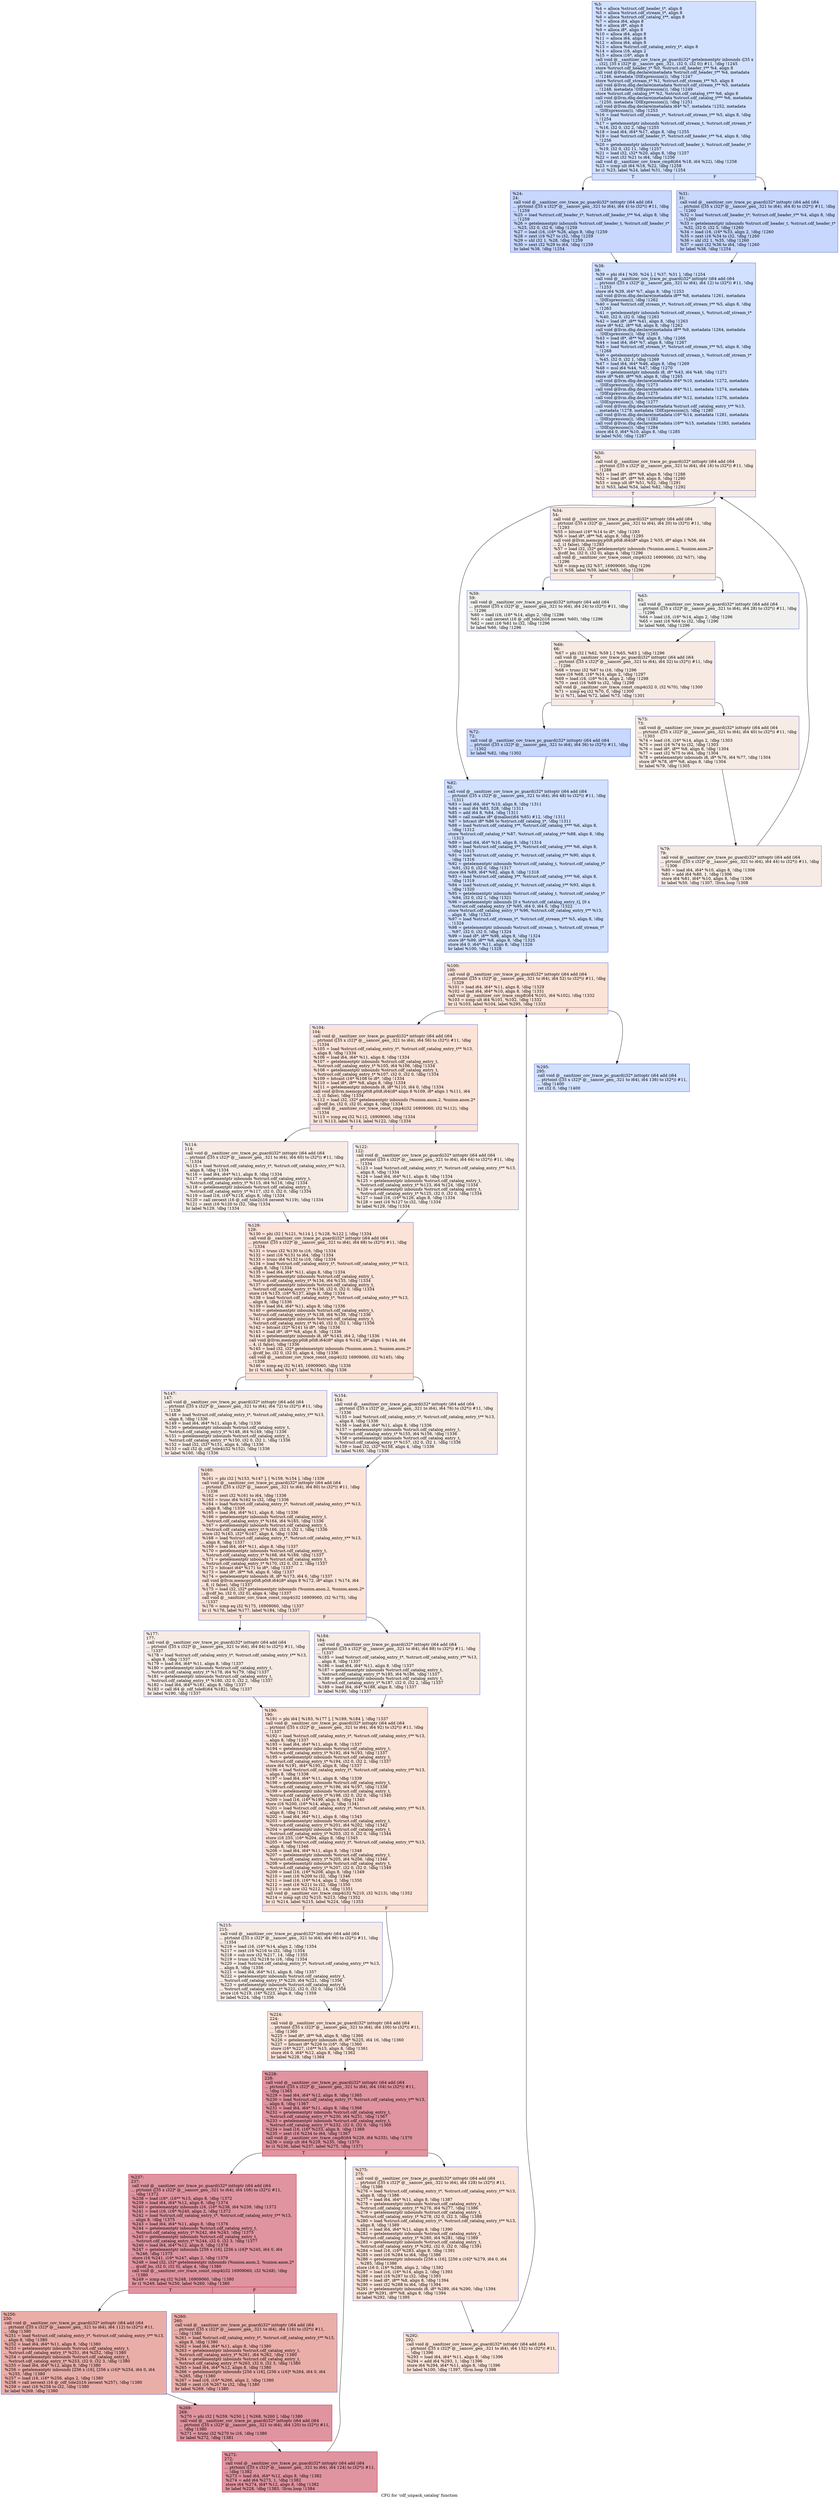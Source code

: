 digraph "CFG for 'cdf_unpack_catalog' function" {
	label="CFG for 'cdf_unpack_catalog' function";

	Node0x564cce9a3ef0 [shape=record,color="#3d50c3ff", style=filled, fillcolor="#9abbff70",label="{%3:\l  %4 = alloca %struct.cdf_header_t*, align 8\l  %5 = alloca %struct.cdf_stream_t*, align 8\l  %6 = alloca %struct.cdf_catalog_t**, align 8\l  %7 = alloca i64, align 8\l  %8 = alloca i8*, align 8\l  %9 = alloca i8*, align 8\l  %10 = alloca i64, align 8\l  %11 = alloca i64, align 8\l  %12 = alloca i64, align 8\l  %13 = alloca %struct.cdf_catalog_entry_t*, align 8\l  %14 = alloca i16, align 2\l  %15 = alloca i16*, align 8\l  call void @__sanitizer_cov_trace_pc_guard(i32* getelementptr inbounds ([35 x\l... i32], [35 x i32]* @__sancov_gen_.321, i32 0, i32 0)) #11, !dbg !1245\l  store %struct.cdf_header_t* %0, %struct.cdf_header_t** %4, align 8\l  call void @llvm.dbg.declare(metadata %struct.cdf_header_t** %4, metadata\l... !1246, metadata !DIExpression()), !dbg !1247\l  store %struct.cdf_stream_t* %1, %struct.cdf_stream_t** %5, align 8\l  call void @llvm.dbg.declare(metadata %struct.cdf_stream_t** %5, metadata\l... !1248, metadata !DIExpression()), !dbg !1249\l  store %struct.cdf_catalog_t** %2, %struct.cdf_catalog_t*** %6, align 8\l  call void @llvm.dbg.declare(metadata %struct.cdf_catalog_t*** %6, metadata\l... !1250, metadata !DIExpression()), !dbg !1251\l  call void @llvm.dbg.declare(metadata i64* %7, metadata !1252, metadata\l... !DIExpression()), !dbg !1253\l  %16 = load %struct.cdf_stream_t*, %struct.cdf_stream_t** %5, align 8, !dbg\l... !1254\l  %17 = getelementptr inbounds %struct.cdf_stream_t, %struct.cdf_stream_t*\l... %16, i32 0, i32 2, !dbg !1255\l  %18 = load i64, i64* %17, align 8, !dbg !1255\l  %19 = load %struct.cdf_header_t*, %struct.cdf_header_t** %4, align 8, !dbg\l... !1256\l  %20 = getelementptr inbounds %struct.cdf_header_t, %struct.cdf_header_t*\l... %19, i32 0, i32 11, !dbg !1257\l  %21 = load i32, i32* %20, align 8, !dbg !1257\l  %22 = zext i32 %21 to i64, !dbg !1256\l  call void @__sanitizer_cov_trace_cmp8(i64 %18, i64 %22), !dbg !1258\l  %23 = icmp ult i64 %18, %22, !dbg !1258\l  br i1 %23, label %24, label %31, !dbg !1254\l|{<s0>T|<s1>F}}"];
	Node0x564cce9a3ef0:s0 -> Node0x564cce9a40e0;
	Node0x564cce9a3ef0:s1 -> Node0x564cce9a4130;
	Node0x564cce9a40e0 [shape=record,color="#3d50c3ff", style=filled, fillcolor="#81a4fb70",label="{%24:\l24:                                               \l  call void @__sanitizer_cov_trace_pc_guard(i32* inttoptr (i64 add (i64\l... ptrtoint ([35 x i32]* @__sancov_gen_.321 to i64), i64 4) to i32*)) #11, !dbg\l... !1259\l  %25 = load %struct.cdf_header_t*, %struct.cdf_header_t** %4, align 8, !dbg\l... !1259\l  %26 = getelementptr inbounds %struct.cdf_header_t, %struct.cdf_header_t*\l... %25, i32 0, i32 6, !dbg !1259\l  %27 = load i16, i16* %26, align 8, !dbg !1259\l  %28 = zext i16 %27 to i32, !dbg !1259\l  %29 = shl i32 1, %28, !dbg !1259\l  %30 = sext i32 %29 to i64, !dbg !1259\l  br label %38, !dbg !1254\l}"];
	Node0x564cce9a40e0 -> Node0x564cce9a4180;
	Node0x564cce9a4130 [shape=record,color="#3d50c3ff", style=filled, fillcolor="#81a4fb70",label="{%31:\l31:                                               \l  call void @__sanitizer_cov_trace_pc_guard(i32* inttoptr (i64 add (i64\l... ptrtoint ([35 x i32]* @__sancov_gen_.321 to i64), i64 8) to i32*)) #11, !dbg\l... !1260\l  %32 = load %struct.cdf_header_t*, %struct.cdf_header_t** %4, align 8, !dbg\l... !1260\l  %33 = getelementptr inbounds %struct.cdf_header_t, %struct.cdf_header_t*\l... %32, i32 0, i32 5, !dbg !1260\l  %34 = load i16, i16* %33, align 2, !dbg !1260\l  %35 = zext i16 %34 to i32, !dbg !1260\l  %36 = shl i32 1, %35, !dbg !1260\l  %37 = sext i32 %36 to i64, !dbg !1260\l  br label %38, !dbg !1254\l}"];
	Node0x564cce9a4130 -> Node0x564cce9a4180;
	Node0x564cce9a4180 [shape=record,color="#3d50c3ff", style=filled, fillcolor="#9abbff70",label="{%38:\l38:                                               \l  %39 = phi i64 [ %30, %24 ], [ %37, %31 ], !dbg !1254\l  call void @__sanitizer_cov_trace_pc_guard(i32* inttoptr (i64 add (i64\l... ptrtoint ([35 x i32]* @__sancov_gen_.321 to i64), i64 12) to i32*)) #11, !dbg\l... !1253\l  store i64 %39, i64* %7, align 8, !dbg !1253\l  call void @llvm.dbg.declare(metadata i8** %8, metadata !1261, metadata\l... !DIExpression()), !dbg !1262\l  %40 = load %struct.cdf_stream_t*, %struct.cdf_stream_t** %5, align 8, !dbg\l... !1263\l  %41 = getelementptr inbounds %struct.cdf_stream_t, %struct.cdf_stream_t*\l... %40, i32 0, i32 0, !dbg !1263\l  %42 = load i8*, i8** %41, align 8, !dbg !1263\l  store i8* %42, i8** %8, align 8, !dbg !1262\l  call void @llvm.dbg.declare(metadata i8** %9, metadata !1264, metadata\l... !DIExpression()), !dbg !1265\l  %43 = load i8*, i8** %8, align 8, !dbg !1266\l  %44 = load i64, i64* %7, align 8, !dbg !1267\l  %45 = load %struct.cdf_stream_t*, %struct.cdf_stream_t** %5, align 8, !dbg\l... !1268\l  %46 = getelementptr inbounds %struct.cdf_stream_t, %struct.cdf_stream_t*\l... %45, i32 0, i32 1, !dbg !1269\l  %47 = load i64, i64* %46, align 8, !dbg !1269\l  %48 = mul i64 %44, %47, !dbg !1270\l  %49 = getelementptr inbounds i8, i8* %43, i64 %48, !dbg !1271\l  store i8* %49, i8** %9, align 8, !dbg !1265\l  call void @llvm.dbg.declare(metadata i64* %10, metadata !1272, metadata\l... !DIExpression()), !dbg !1273\l  call void @llvm.dbg.declare(metadata i64* %11, metadata !1274, metadata\l... !DIExpression()), !dbg !1275\l  call void @llvm.dbg.declare(metadata i64* %12, metadata !1276, metadata\l... !DIExpression()), !dbg !1277\l  call void @llvm.dbg.declare(metadata %struct.cdf_catalog_entry_t** %13,\l... metadata !1278, metadata !DIExpression()), !dbg !1280\l  call void @llvm.dbg.declare(metadata i16* %14, metadata !1281, metadata\l... !DIExpression()), !dbg !1282\l  call void @llvm.dbg.declare(metadata i16** %15, metadata !1283, metadata\l... !DIExpression()), !dbg !1284\l  store i64 0, i64* %10, align 8, !dbg !1285\l  br label %50, !dbg !1287\l}"];
	Node0x564cce9a4180 -> Node0x564cce9a41d0;
	Node0x564cce9a41d0 [shape=record,color="#3d50c3ff", style=filled, fillcolor="#eed0c070",label="{%50:\l50:                                               \l  call void @__sanitizer_cov_trace_pc_guard(i32* inttoptr (i64 add (i64\l... ptrtoint ([35 x i32]* @__sancov_gen_.321 to i64), i64 16) to i32*)) #11, !dbg\l... !1288\l  %51 = load i8*, i8** %8, align 8, !dbg !1288\l  %52 = load i8*, i8** %9, align 8, !dbg !1290\l  %53 = icmp ult i8* %51, %52, !dbg !1291\l  br i1 %53, label %54, label %82, !dbg !1292\l|{<s0>T|<s1>F}}"];
	Node0x564cce9a41d0:s0 -> Node0x564cce9a4220;
	Node0x564cce9a41d0:s1 -> Node0x564cce9a4450;
	Node0x564cce9a4220 [shape=record,color="#3d50c3ff", style=filled, fillcolor="#eed0c070",label="{%54:\l54:                                               \l  call void @__sanitizer_cov_trace_pc_guard(i32* inttoptr (i64 add (i64\l... ptrtoint ([35 x i32]* @__sancov_gen_.321 to i64), i64 20) to i32*)) #11, !dbg\l... !1293\l  %55 = bitcast i16* %14 to i8*, !dbg !1293\l  %56 = load i8*, i8** %8, align 8, !dbg !1295\l  call void @llvm.memcpy.p0i8.p0i8.i64(i8* align 2 %55, i8* align 1 %56, i64\l... 2, i1 false), !dbg !1293\l  %57 = load i32, i32* getelementptr inbounds (%union.anon.2, %union.anon.2*\l... @cdf_bo, i32 0, i32 0), align 4, !dbg !1296\l  call void @__sanitizer_cov_trace_const_cmp4(i32 16909060, i32 %57), !dbg\l... !1296\l  %58 = icmp eq i32 %57, 16909060, !dbg !1296\l  br i1 %58, label %59, label %63, !dbg !1296\l|{<s0>T|<s1>F}}"];
	Node0x564cce9a4220:s0 -> Node0x564cce9a4270;
	Node0x564cce9a4220:s1 -> Node0x564cce9a42c0;
	Node0x564cce9a4270 [shape=record,color="#3d50c3ff", style=filled, fillcolor="#dedcdb70",label="{%59:\l59:                                               \l  call void @__sanitizer_cov_trace_pc_guard(i32* inttoptr (i64 add (i64\l... ptrtoint ([35 x i32]* @__sancov_gen_.321 to i64), i64 24) to i32*)) #11, !dbg\l... !1296\l  %60 = load i16, i16* %14, align 2, !dbg !1296\l  %61 = call zeroext i16 @_cdf_tole2(i16 zeroext %60), !dbg !1296\l  %62 = zext i16 %61 to i32, !dbg !1296\l  br label %66, !dbg !1296\l}"];
	Node0x564cce9a4270 -> Node0x564cce9a4310;
	Node0x564cce9a42c0 [shape=record,color="#3d50c3ff", style=filled, fillcolor="#dedcdb70",label="{%63:\l63:                                               \l  call void @__sanitizer_cov_trace_pc_guard(i32* inttoptr (i64 add (i64\l... ptrtoint ([35 x i32]* @__sancov_gen_.321 to i64), i64 28) to i32*)) #11, !dbg\l... !1296\l  %64 = load i16, i16* %14, align 2, !dbg !1296\l  %65 = zext i16 %64 to i32, !dbg !1296\l  br label %66, !dbg !1296\l}"];
	Node0x564cce9a42c0 -> Node0x564cce9a4310;
	Node0x564cce9a4310 [shape=record,color="#3d50c3ff", style=filled, fillcolor="#eed0c070",label="{%66:\l66:                                               \l  %67 = phi i32 [ %62, %59 ], [ %65, %63 ], !dbg !1296\l  call void @__sanitizer_cov_trace_pc_guard(i32* inttoptr (i64 add (i64\l... ptrtoint ([35 x i32]* @__sancov_gen_.321 to i64), i64 32) to i32*)) #11, !dbg\l... !1296\l  %68 = trunc i32 %67 to i16, !dbg !1296\l  store i16 %68, i16* %14, align 2, !dbg !1297\l  %69 = load i16, i16* %14, align 2, !dbg !1298\l  %70 = zext i16 %69 to i32, !dbg !1298\l  call void @__sanitizer_cov_trace_const_cmp4(i32 0, i32 %70), !dbg !1300\l  %71 = icmp eq i32 %70, 0, !dbg !1300\l  br i1 %71, label %72, label %73, !dbg !1301\l|{<s0>T|<s1>F}}"];
	Node0x564cce9a4310:s0 -> Node0x564cce9a4360;
	Node0x564cce9a4310:s1 -> Node0x564cce9a43b0;
	Node0x564cce9a4360 [shape=record,color="#3d50c3ff", style=filled, fillcolor="#81a4fb70",label="{%72:\l72:                                               \l  call void @__sanitizer_cov_trace_pc_guard(i32* inttoptr (i64 add (i64\l... ptrtoint ([35 x i32]* @__sancov_gen_.321 to i64), i64 36) to i32*)) #11, !dbg\l... !1302\l  br label %82, !dbg !1302\l}"];
	Node0x564cce9a4360 -> Node0x564cce9a4450;
	Node0x564cce9a43b0 [shape=record,color="#3d50c3ff", style=filled, fillcolor="#ecd3c570",label="{%73:\l73:                                               \l  call void @__sanitizer_cov_trace_pc_guard(i32* inttoptr (i64 add (i64\l... ptrtoint ([35 x i32]* @__sancov_gen_.321 to i64), i64 40) to i32*)) #11, !dbg\l... !1303\l  %74 = load i16, i16* %14, align 2, !dbg !1303\l  %75 = zext i16 %74 to i32, !dbg !1303\l  %76 = load i8*, i8** %8, align 8, !dbg !1304\l  %77 = sext i32 %75 to i64, !dbg !1304\l  %78 = getelementptr inbounds i8, i8* %76, i64 %77, !dbg !1304\l  store i8* %78, i8** %8, align 8, !dbg !1304\l  br label %79, !dbg !1305\l}"];
	Node0x564cce9a43b0 -> Node0x564cce9a4400;
	Node0x564cce9a4400 [shape=record,color="#3d50c3ff", style=filled, fillcolor="#ecd3c570",label="{%79:\l79:                                               \l  call void @__sanitizer_cov_trace_pc_guard(i32* inttoptr (i64 add (i64\l... ptrtoint ([35 x i32]* @__sancov_gen_.321 to i64), i64 44) to i32*)) #11, !dbg\l... !1306\l  %80 = load i64, i64* %10, align 8, !dbg !1306\l  %81 = add i64 %80, 1, !dbg !1306\l  store i64 %81, i64* %10, align 8, !dbg !1306\l  br label %50, !dbg !1307, !llvm.loop !1308\l}"];
	Node0x564cce9a4400 -> Node0x564cce9a41d0;
	Node0x564cce9a4450 [shape=record,color="#3d50c3ff", style=filled, fillcolor="#9abbff70",label="{%82:\l82:                                               \l  call void @__sanitizer_cov_trace_pc_guard(i32* inttoptr (i64 add (i64\l... ptrtoint ([35 x i32]* @__sancov_gen_.321 to i64), i64 48) to i32*)) #11, !dbg\l... !1311\l  %83 = load i64, i64* %10, align 8, !dbg !1311\l  %84 = mul i64 %83, 528, !dbg !1311\l  %85 = add i64 8, %84, !dbg !1311\l  %86 = call noalias i8* @malloc(i64 %85) #12, !dbg !1311\l  %87 = bitcast i8* %86 to %struct.cdf_catalog_t*, !dbg !1311\l  %88 = load %struct.cdf_catalog_t**, %struct.cdf_catalog_t*** %6, align 8,\l... !dbg !1312\l  store %struct.cdf_catalog_t* %87, %struct.cdf_catalog_t** %88, align 8, !dbg\l... !1313\l  %89 = load i64, i64* %10, align 8, !dbg !1314\l  %90 = load %struct.cdf_catalog_t**, %struct.cdf_catalog_t*** %6, align 8,\l... !dbg !1315\l  %91 = load %struct.cdf_catalog_t*, %struct.cdf_catalog_t** %90, align 8,\l... !dbg !1316\l  %92 = getelementptr inbounds %struct.cdf_catalog_t, %struct.cdf_catalog_t*\l... %91, i32 0, i32 0, !dbg !1317\l  store i64 %89, i64* %92, align 8, !dbg !1318\l  %93 = load %struct.cdf_catalog_t**, %struct.cdf_catalog_t*** %6, align 8,\l... !dbg !1319\l  %94 = load %struct.cdf_catalog_t*, %struct.cdf_catalog_t** %93, align 8,\l... !dbg !1320\l  %95 = getelementptr inbounds %struct.cdf_catalog_t, %struct.cdf_catalog_t*\l... %94, i32 0, i32 1, !dbg !1321\l  %96 = getelementptr inbounds [0 x %struct.cdf_catalog_entry_t], [0 x\l... %struct.cdf_catalog_entry_t]* %95, i64 0, i64 0, !dbg !1322\l  store %struct.cdf_catalog_entry_t* %96, %struct.cdf_catalog_entry_t** %13,\l... align 8, !dbg !1323\l  %97 = load %struct.cdf_stream_t*, %struct.cdf_stream_t** %5, align 8, !dbg\l... !1324\l  %98 = getelementptr inbounds %struct.cdf_stream_t, %struct.cdf_stream_t*\l... %97, i32 0, i32 0, !dbg !1324\l  %99 = load i8*, i8** %98, align 8, !dbg !1324\l  store i8* %99, i8** %8, align 8, !dbg !1325\l  store i64 0, i64* %11, align 8, !dbg !1326\l  br label %100, !dbg !1328\l}"];
	Node0x564cce9a4450 -> Node0x564cce9a44a0;
	Node0x564cce9a44a0 [shape=record,color="#3d50c3ff", style=filled, fillcolor="#f6bfa670",label="{%100:\l100:                                              \l  call void @__sanitizer_cov_trace_pc_guard(i32* inttoptr (i64 add (i64\l... ptrtoint ([35 x i32]* @__sancov_gen_.321 to i64), i64 52) to i32*)) #11, !dbg\l... !1329\l  %101 = load i64, i64* %11, align 8, !dbg !1329\l  %102 = load i64, i64* %10, align 8, !dbg !1331\l  call void @__sanitizer_cov_trace_cmp8(i64 %101, i64 %102), !dbg !1332\l  %103 = icmp ult i64 %101, %102, !dbg !1332\l  br i1 %103, label %104, label %295, !dbg !1333\l|{<s0>T|<s1>F}}"];
	Node0x564cce9a44a0:s0 -> Node0x564cce9a44f0;
	Node0x564cce9a44a0:s1 -> Node0x564cce9a4b30;
	Node0x564cce9a44f0 [shape=record,color="#3d50c3ff", style=filled, fillcolor="#f6bfa670",label="{%104:\l104:                                              \l  call void @__sanitizer_cov_trace_pc_guard(i32* inttoptr (i64 add (i64\l... ptrtoint ([35 x i32]* @__sancov_gen_.321 to i64), i64 56) to i32*)) #11, !dbg\l... !1334\l  %105 = load %struct.cdf_catalog_entry_t*, %struct.cdf_catalog_entry_t** %13,\l... align 8, !dbg !1334\l  %106 = load i64, i64* %11, align 8, !dbg !1334\l  %107 = getelementptr inbounds %struct.cdf_catalog_entry_t,\l... %struct.cdf_catalog_entry_t* %105, i64 %106, !dbg !1334\l  %108 = getelementptr inbounds %struct.cdf_catalog_entry_t,\l... %struct.cdf_catalog_entry_t* %107, i32 0, i32 0, !dbg !1334\l  %109 = bitcast i16* %108 to i8*, !dbg !1334\l  %110 = load i8*, i8** %8, align 8, !dbg !1334\l  %111 = getelementptr inbounds i8, i8* %110, i64 0, !dbg !1334\l  call void @llvm.memcpy.p0i8.p0i8.i64(i8* align 8 %109, i8* align 1 %111, i64\l... 2, i1 false), !dbg !1334\l  %112 = load i32, i32* getelementptr inbounds (%union.anon.2, %union.anon.2*\l... @cdf_bo, i32 0, i32 0), align 4, !dbg !1334\l  call void @__sanitizer_cov_trace_const_cmp4(i32 16909060, i32 %112), !dbg\l... !1334\l  %113 = icmp eq i32 %112, 16909060, !dbg !1334\l  br i1 %113, label %114, label %122, !dbg !1334\l|{<s0>T|<s1>F}}"];
	Node0x564cce9a44f0:s0 -> Node0x564cce9a4540;
	Node0x564cce9a44f0:s1 -> Node0x564cce9a4590;
	Node0x564cce9a4540 [shape=record,color="#3d50c3ff", style=filled, fillcolor="#ecd3c570",label="{%114:\l114:                                              \l  call void @__sanitizer_cov_trace_pc_guard(i32* inttoptr (i64 add (i64\l... ptrtoint ([35 x i32]* @__sancov_gen_.321 to i64), i64 60) to i32*)) #11, !dbg\l... !1334\l  %115 = load %struct.cdf_catalog_entry_t*, %struct.cdf_catalog_entry_t** %13,\l... align 8, !dbg !1334\l  %116 = load i64, i64* %11, align 8, !dbg !1334\l  %117 = getelementptr inbounds %struct.cdf_catalog_entry_t,\l... %struct.cdf_catalog_entry_t* %115, i64 %116, !dbg !1334\l  %118 = getelementptr inbounds %struct.cdf_catalog_entry_t,\l... %struct.cdf_catalog_entry_t* %117, i32 0, i32 0, !dbg !1334\l  %119 = load i16, i16* %118, align 8, !dbg !1334\l  %120 = call zeroext i16 @_cdf_tole2(i16 zeroext %119), !dbg !1334\l  %121 = zext i16 %120 to i32, !dbg !1334\l  br label %129, !dbg !1334\l}"];
	Node0x564cce9a4540 -> Node0x564cce9a45e0;
	Node0x564cce9a4590 [shape=record,color="#3d50c3ff", style=filled, fillcolor="#ecd3c570",label="{%122:\l122:                                              \l  call void @__sanitizer_cov_trace_pc_guard(i32* inttoptr (i64 add (i64\l... ptrtoint ([35 x i32]* @__sancov_gen_.321 to i64), i64 64) to i32*)) #11, !dbg\l... !1334\l  %123 = load %struct.cdf_catalog_entry_t*, %struct.cdf_catalog_entry_t** %13,\l... align 8, !dbg !1334\l  %124 = load i64, i64* %11, align 8, !dbg !1334\l  %125 = getelementptr inbounds %struct.cdf_catalog_entry_t,\l... %struct.cdf_catalog_entry_t* %123, i64 %124, !dbg !1334\l  %126 = getelementptr inbounds %struct.cdf_catalog_entry_t,\l... %struct.cdf_catalog_entry_t* %125, i32 0, i32 0, !dbg !1334\l  %127 = load i16, i16* %126, align 8, !dbg !1334\l  %128 = zext i16 %127 to i32, !dbg !1334\l  br label %129, !dbg !1334\l}"];
	Node0x564cce9a4590 -> Node0x564cce9a45e0;
	Node0x564cce9a45e0 [shape=record,color="#3d50c3ff", style=filled, fillcolor="#f6bfa670",label="{%129:\l129:                                              \l  %130 = phi i32 [ %121, %114 ], [ %128, %122 ], !dbg !1334\l  call void @__sanitizer_cov_trace_pc_guard(i32* inttoptr (i64 add (i64\l... ptrtoint ([35 x i32]* @__sancov_gen_.321 to i64), i64 68) to i32*)) #11, !dbg\l... !1334\l  %131 = trunc i32 %130 to i16, !dbg !1334\l  %132 = zext i16 %131 to i64, !dbg !1334\l  %133 = trunc i64 %132 to i16, !dbg !1334\l  %134 = load %struct.cdf_catalog_entry_t*, %struct.cdf_catalog_entry_t** %13,\l... align 8, !dbg !1334\l  %135 = load i64, i64* %11, align 8, !dbg !1334\l  %136 = getelementptr inbounds %struct.cdf_catalog_entry_t,\l... %struct.cdf_catalog_entry_t* %134, i64 %135, !dbg !1334\l  %137 = getelementptr inbounds %struct.cdf_catalog_entry_t,\l... %struct.cdf_catalog_entry_t* %136, i32 0, i32 0, !dbg !1334\l  store i16 %133, i16* %137, align 8, !dbg !1334\l  %138 = load %struct.cdf_catalog_entry_t*, %struct.cdf_catalog_entry_t** %13,\l... align 8, !dbg !1336\l  %139 = load i64, i64* %11, align 8, !dbg !1336\l  %140 = getelementptr inbounds %struct.cdf_catalog_entry_t,\l... %struct.cdf_catalog_entry_t* %138, i64 %139, !dbg !1336\l  %141 = getelementptr inbounds %struct.cdf_catalog_entry_t,\l... %struct.cdf_catalog_entry_t* %140, i32 0, i32 1, !dbg !1336\l  %142 = bitcast i32* %141 to i8*, !dbg !1336\l  %143 = load i8*, i8** %8, align 8, !dbg !1336\l  %144 = getelementptr inbounds i8, i8* %143, i64 2, !dbg !1336\l  call void @llvm.memcpy.p0i8.p0i8.i64(i8* align 4 %142, i8* align 1 %144, i64\l... 4, i1 false), !dbg !1336\l  %145 = load i32, i32* getelementptr inbounds (%union.anon.2, %union.anon.2*\l... @cdf_bo, i32 0, i32 0), align 4, !dbg !1336\l  call void @__sanitizer_cov_trace_const_cmp4(i32 16909060, i32 %145), !dbg\l... !1336\l  %146 = icmp eq i32 %145, 16909060, !dbg !1336\l  br i1 %146, label %147, label %154, !dbg !1336\l|{<s0>T|<s1>F}}"];
	Node0x564cce9a45e0:s0 -> Node0x564cce9a4630;
	Node0x564cce9a45e0:s1 -> Node0x564cce9a4680;
	Node0x564cce9a4630 [shape=record,color="#3d50c3ff", style=filled, fillcolor="#ecd3c570",label="{%147:\l147:                                              \l  call void @__sanitizer_cov_trace_pc_guard(i32* inttoptr (i64 add (i64\l... ptrtoint ([35 x i32]* @__sancov_gen_.321 to i64), i64 72) to i32*)) #11, !dbg\l... !1336\l  %148 = load %struct.cdf_catalog_entry_t*, %struct.cdf_catalog_entry_t** %13,\l... align 8, !dbg !1336\l  %149 = load i64, i64* %11, align 8, !dbg !1336\l  %150 = getelementptr inbounds %struct.cdf_catalog_entry_t,\l... %struct.cdf_catalog_entry_t* %148, i64 %149, !dbg !1336\l  %151 = getelementptr inbounds %struct.cdf_catalog_entry_t,\l... %struct.cdf_catalog_entry_t* %150, i32 0, i32 1, !dbg !1336\l  %152 = load i32, i32* %151, align 4, !dbg !1336\l  %153 = call i32 @_cdf_tole4(i32 %152), !dbg !1336\l  br label %160, !dbg !1336\l}"];
	Node0x564cce9a4630 -> Node0x564cce9a46d0;
	Node0x564cce9a4680 [shape=record,color="#3d50c3ff", style=filled, fillcolor="#ecd3c570",label="{%154:\l154:                                              \l  call void @__sanitizer_cov_trace_pc_guard(i32* inttoptr (i64 add (i64\l... ptrtoint ([35 x i32]* @__sancov_gen_.321 to i64), i64 76) to i32*)) #11, !dbg\l... !1336\l  %155 = load %struct.cdf_catalog_entry_t*, %struct.cdf_catalog_entry_t** %13,\l... align 8, !dbg !1336\l  %156 = load i64, i64* %11, align 8, !dbg !1336\l  %157 = getelementptr inbounds %struct.cdf_catalog_entry_t,\l... %struct.cdf_catalog_entry_t* %155, i64 %156, !dbg !1336\l  %158 = getelementptr inbounds %struct.cdf_catalog_entry_t,\l... %struct.cdf_catalog_entry_t* %157, i32 0, i32 1, !dbg !1336\l  %159 = load i32, i32* %158, align 4, !dbg !1336\l  br label %160, !dbg !1336\l}"];
	Node0x564cce9a4680 -> Node0x564cce9a46d0;
	Node0x564cce9a46d0 [shape=record,color="#3d50c3ff", style=filled, fillcolor="#f6bfa670",label="{%160:\l160:                                              \l  %161 = phi i32 [ %153, %147 ], [ %159, %154 ], !dbg !1336\l  call void @__sanitizer_cov_trace_pc_guard(i32* inttoptr (i64 add (i64\l... ptrtoint ([35 x i32]* @__sancov_gen_.321 to i64), i64 80) to i32*)) #11, !dbg\l... !1336\l  %162 = zext i32 %161 to i64, !dbg !1336\l  %163 = trunc i64 %162 to i32, !dbg !1336\l  %164 = load %struct.cdf_catalog_entry_t*, %struct.cdf_catalog_entry_t** %13,\l... align 8, !dbg !1336\l  %165 = load i64, i64* %11, align 8, !dbg !1336\l  %166 = getelementptr inbounds %struct.cdf_catalog_entry_t,\l... %struct.cdf_catalog_entry_t* %164, i64 %165, !dbg !1336\l  %167 = getelementptr inbounds %struct.cdf_catalog_entry_t,\l... %struct.cdf_catalog_entry_t* %166, i32 0, i32 1, !dbg !1336\l  store i32 %163, i32* %167, align 4, !dbg !1336\l  %168 = load %struct.cdf_catalog_entry_t*, %struct.cdf_catalog_entry_t** %13,\l... align 8, !dbg !1337\l  %169 = load i64, i64* %11, align 8, !dbg !1337\l  %170 = getelementptr inbounds %struct.cdf_catalog_entry_t,\l... %struct.cdf_catalog_entry_t* %168, i64 %169, !dbg !1337\l  %171 = getelementptr inbounds %struct.cdf_catalog_entry_t,\l... %struct.cdf_catalog_entry_t* %170, i32 0, i32 2, !dbg !1337\l  %172 = bitcast i64* %171 to i8*, !dbg !1337\l  %173 = load i8*, i8** %8, align 8, !dbg !1337\l  %174 = getelementptr inbounds i8, i8* %173, i64 6, !dbg !1337\l  call void @llvm.memcpy.p0i8.p0i8.i64(i8* align 8 %172, i8* align 1 %174, i64\l... 8, i1 false), !dbg !1337\l  %175 = load i32, i32* getelementptr inbounds (%union.anon.2, %union.anon.2*\l... @cdf_bo, i32 0, i32 0), align 4, !dbg !1337\l  call void @__sanitizer_cov_trace_const_cmp4(i32 16909060, i32 %175), !dbg\l... !1337\l  %176 = icmp eq i32 %175, 16909060, !dbg !1337\l  br i1 %176, label %177, label %184, !dbg !1337\l|{<s0>T|<s1>F}}"];
	Node0x564cce9a46d0:s0 -> Node0x564cce9a4720;
	Node0x564cce9a46d0:s1 -> Node0x564cce9a4770;
	Node0x564cce9a4720 [shape=record,color="#3d50c3ff", style=filled, fillcolor="#ecd3c570",label="{%177:\l177:                                              \l  call void @__sanitizer_cov_trace_pc_guard(i32* inttoptr (i64 add (i64\l... ptrtoint ([35 x i32]* @__sancov_gen_.321 to i64), i64 84) to i32*)) #11, !dbg\l... !1337\l  %178 = load %struct.cdf_catalog_entry_t*, %struct.cdf_catalog_entry_t** %13,\l... align 8, !dbg !1337\l  %179 = load i64, i64* %11, align 8, !dbg !1337\l  %180 = getelementptr inbounds %struct.cdf_catalog_entry_t,\l... %struct.cdf_catalog_entry_t* %178, i64 %179, !dbg !1337\l  %181 = getelementptr inbounds %struct.cdf_catalog_entry_t,\l... %struct.cdf_catalog_entry_t* %180, i32 0, i32 2, !dbg !1337\l  %182 = load i64, i64* %181, align 8, !dbg !1337\l  %183 = call i64 @_cdf_tole8(i64 %182), !dbg !1337\l  br label %190, !dbg !1337\l}"];
	Node0x564cce9a4720 -> Node0x564cce9a47c0;
	Node0x564cce9a4770 [shape=record,color="#3d50c3ff", style=filled, fillcolor="#ecd3c570",label="{%184:\l184:                                              \l  call void @__sanitizer_cov_trace_pc_guard(i32* inttoptr (i64 add (i64\l... ptrtoint ([35 x i32]* @__sancov_gen_.321 to i64), i64 88) to i32*)) #11, !dbg\l... !1337\l  %185 = load %struct.cdf_catalog_entry_t*, %struct.cdf_catalog_entry_t** %13,\l... align 8, !dbg !1337\l  %186 = load i64, i64* %11, align 8, !dbg !1337\l  %187 = getelementptr inbounds %struct.cdf_catalog_entry_t,\l... %struct.cdf_catalog_entry_t* %185, i64 %186, !dbg !1337\l  %188 = getelementptr inbounds %struct.cdf_catalog_entry_t,\l... %struct.cdf_catalog_entry_t* %187, i32 0, i32 2, !dbg !1337\l  %189 = load i64, i64* %188, align 8, !dbg !1337\l  br label %190, !dbg !1337\l}"];
	Node0x564cce9a4770 -> Node0x564cce9a47c0;
	Node0x564cce9a47c0 [shape=record,color="#3d50c3ff", style=filled, fillcolor="#f6bfa670",label="{%190:\l190:                                              \l  %191 = phi i64 [ %183, %177 ], [ %189, %184 ], !dbg !1337\l  call void @__sanitizer_cov_trace_pc_guard(i32* inttoptr (i64 add (i64\l... ptrtoint ([35 x i32]* @__sancov_gen_.321 to i64), i64 92) to i32*)) #11, !dbg\l... !1337\l  %192 = load %struct.cdf_catalog_entry_t*, %struct.cdf_catalog_entry_t** %13,\l... align 8, !dbg !1337\l  %193 = load i64, i64* %11, align 8, !dbg !1337\l  %194 = getelementptr inbounds %struct.cdf_catalog_entry_t,\l... %struct.cdf_catalog_entry_t* %192, i64 %193, !dbg !1337\l  %195 = getelementptr inbounds %struct.cdf_catalog_entry_t,\l... %struct.cdf_catalog_entry_t* %194, i32 0, i32 2, !dbg !1337\l  store i64 %191, i64* %195, align 8, !dbg !1337\l  %196 = load %struct.cdf_catalog_entry_t*, %struct.cdf_catalog_entry_t** %13,\l... align 8, !dbg !1338\l  %197 = load i64, i64* %11, align 8, !dbg !1339\l  %198 = getelementptr inbounds %struct.cdf_catalog_entry_t,\l... %struct.cdf_catalog_entry_t* %196, i64 %197, !dbg !1338\l  %199 = getelementptr inbounds %struct.cdf_catalog_entry_t,\l... %struct.cdf_catalog_entry_t* %198, i32 0, i32 0, !dbg !1340\l  %200 = load i16, i16* %199, align 8, !dbg !1340\l  store i16 %200, i16* %14, align 2, !dbg !1341\l  %201 = load %struct.cdf_catalog_entry_t*, %struct.cdf_catalog_entry_t** %13,\l... align 8, !dbg !1342\l  %202 = load i64, i64* %11, align 8, !dbg !1343\l  %203 = getelementptr inbounds %struct.cdf_catalog_entry_t,\l... %struct.cdf_catalog_entry_t* %201, i64 %202, !dbg !1342\l  %204 = getelementptr inbounds %struct.cdf_catalog_entry_t,\l... %struct.cdf_catalog_entry_t* %203, i32 0, i32 0, !dbg !1344\l  store i16 255, i16* %204, align 8, !dbg !1345\l  %205 = load %struct.cdf_catalog_entry_t*, %struct.cdf_catalog_entry_t** %13,\l... align 8, !dbg !1346\l  %206 = load i64, i64* %11, align 8, !dbg !1348\l  %207 = getelementptr inbounds %struct.cdf_catalog_entry_t,\l... %struct.cdf_catalog_entry_t* %205, i64 %206, !dbg !1346\l  %208 = getelementptr inbounds %struct.cdf_catalog_entry_t,\l... %struct.cdf_catalog_entry_t* %207, i32 0, i32 0, !dbg !1349\l  %209 = load i16, i16* %208, align 8, !dbg !1349\l  %210 = zext i16 %209 to i32, !dbg !1346\l  %211 = load i16, i16* %14, align 2, !dbg !1350\l  %212 = zext i16 %211 to i32, !dbg !1350\l  %213 = sub nsw i32 %212, 14, !dbg !1351\l  call void @__sanitizer_cov_trace_cmp4(i32 %210, i32 %213), !dbg !1352\l  %214 = icmp sgt i32 %210, %213, !dbg !1352\l  br i1 %214, label %215, label %224, !dbg !1353\l|{<s0>T|<s1>F}}"];
	Node0x564cce9a47c0:s0 -> Node0x564cce9a4810;
	Node0x564cce9a47c0:s1 -> Node0x564cce9a4860;
	Node0x564cce9a4810 [shape=record,color="#3d50c3ff", style=filled, fillcolor="#ecd3c570",label="{%215:\l215:                                              \l  call void @__sanitizer_cov_trace_pc_guard(i32* inttoptr (i64 add (i64\l... ptrtoint ([35 x i32]* @__sancov_gen_.321 to i64), i64 96) to i32*)) #11, !dbg\l... !1354\l  %216 = load i16, i16* %14, align 2, !dbg !1354\l  %217 = zext i16 %216 to i32, !dbg !1354\l  %218 = sub nsw i32 %217, 14, !dbg !1355\l  %219 = trunc i32 %218 to i16, !dbg !1354\l  %220 = load %struct.cdf_catalog_entry_t*, %struct.cdf_catalog_entry_t** %13,\l... align 8, !dbg !1356\l  %221 = load i64, i64* %11, align 8, !dbg !1357\l  %222 = getelementptr inbounds %struct.cdf_catalog_entry_t,\l... %struct.cdf_catalog_entry_t* %220, i64 %221, !dbg !1356\l  %223 = getelementptr inbounds %struct.cdf_catalog_entry_t,\l... %struct.cdf_catalog_entry_t* %222, i32 0, i32 0, !dbg !1358\l  store i16 %219, i16* %223, align 8, !dbg !1359\l  br label %224, !dbg !1356\l}"];
	Node0x564cce9a4810 -> Node0x564cce9a4860;
	Node0x564cce9a4860 [shape=record,color="#3d50c3ff", style=filled, fillcolor="#f6bfa670",label="{%224:\l224:                                              \l  call void @__sanitizer_cov_trace_pc_guard(i32* inttoptr (i64 add (i64\l... ptrtoint ([35 x i32]* @__sancov_gen_.321 to i64), i64 100) to i32*)) #11,\l... !dbg !1360\l  %225 = load i8*, i8** %8, align 8, !dbg !1360\l  %226 = getelementptr inbounds i8, i8* %225, i64 16, !dbg !1360\l  %227 = bitcast i8* %226 to i16*, !dbg !1360\l  store i16* %227, i16** %15, align 8, !dbg !1361\l  store i64 0, i64* %12, align 8, !dbg !1362\l  br label %228, !dbg !1364\l}"];
	Node0x564cce9a4860 -> Node0x564cce9a48b0;
	Node0x564cce9a48b0 [shape=record,color="#b70d28ff", style=filled, fillcolor="#b70d2870",label="{%228:\l228:                                              \l  call void @__sanitizer_cov_trace_pc_guard(i32* inttoptr (i64 add (i64\l... ptrtoint ([35 x i32]* @__sancov_gen_.321 to i64), i64 104) to i32*)) #11,\l... !dbg !1365\l  %229 = load i64, i64* %12, align 8, !dbg !1365\l  %230 = load %struct.cdf_catalog_entry_t*, %struct.cdf_catalog_entry_t** %13,\l... align 8, !dbg !1367\l  %231 = load i64, i64* %11, align 8, !dbg !1368\l  %232 = getelementptr inbounds %struct.cdf_catalog_entry_t,\l... %struct.cdf_catalog_entry_t* %230, i64 %231, !dbg !1367\l  %233 = getelementptr inbounds %struct.cdf_catalog_entry_t,\l... %struct.cdf_catalog_entry_t* %232, i32 0, i32 0, !dbg !1369\l  %234 = load i16, i16* %233, align 8, !dbg !1369\l  %235 = zext i16 %234 to i64, !dbg !1367\l  call void @__sanitizer_cov_trace_cmp8(i64 %229, i64 %235), !dbg !1370\l  %236 = icmp ult i64 %229, %235, !dbg !1370\l  br i1 %236, label %237, label %275, !dbg !1371\l|{<s0>T|<s1>F}}"];
	Node0x564cce9a48b0:s0 -> Node0x564cce9a4900;
	Node0x564cce9a48b0:s1 -> Node0x564cce9a4a90;
	Node0x564cce9a4900 [shape=record,color="#b70d28ff", style=filled, fillcolor="#b70d2870",label="{%237:\l237:                                              \l  call void @__sanitizer_cov_trace_pc_guard(i32* inttoptr (i64 add (i64\l... ptrtoint ([35 x i32]* @__sancov_gen_.321 to i64), i64 108) to i32*)) #11,\l... !dbg !1372\l  %238 = load i16*, i16** %15, align 8, !dbg !1372\l  %239 = load i64, i64* %12, align 8, !dbg !1374\l  %240 = getelementptr inbounds i16, i16* %238, i64 %239, !dbg !1372\l  %241 = load i16, i16* %240, align 2, !dbg !1372\l  %242 = load %struct.cdf_catalog_entry_t*, %struct.cdf_catalog_entry_t** %13,\l... align 8, !dbg !1375\l  %243 = load i64, i64* %11, align 8, !dbg !1376\l  %244 = getelementptr inbounds %struct.cdf_catalog_entry_t,\l... %struct.cdf_catalog_entry_t* %242, i64 %243, !dbg !1375\l  %245 = getelementptr inbounds %struct.cdf_catalog_entry_t,\l... %struct.cdf_catalog_entry_t* %244, i32 0, i32 3, !dbg !1377\l  %246 = load i64, i64* %12, align 8, !dbg !1378\l  %247 = getelementptr inbounds [256 x i16], [256 x i16]* %245, i64 0, i64\l... %246, !dbg !1375\l  store i16 %241, i16* %247, align 2, !dbg !1379\l  %248 = load i32, i32* getelementptr inbounds (%union.anon.2, %union.anon.2*\l... @cdf_bo, i32 0, i32 0), align 4, !dbg !1380\l  call void @__sanitizer_cov_trace_const_cmp4(i32 16909060, i32 %248), !dbg\l... !1380\l  %249 = icmp eq i32 %248, 16909060, !dbg !1380\l  br i1 %249, label %250, label %260, !dbg !1380\l|{<s0>T|<s1>F}}"];
	Node0x564cce9a4900:s0 -> Node0x564cce9a4950;
	Node0x564cce9a4900:s1 -> Node0x564cce9a49a0;
	Node0x564cce9a4950 [shape=record,color="#3d50c3ff", style=filled, fillcolor="#d0473d70",label="{%250:\l250:                                              \l  call void @__sanitizer_cov_trace_pc_guard(i32* inttoptr (i64 add (i64\l... ptrtoint ([35 x i32]* @__sancov_gen_.321 to i64), i64 112) to i32*)) #11,\l... !dbg !1380\l  %251 = load %struct.cdf_catalog_entry_t*, %struct.cdf_catalog_entry_t** %13,\l... align 8, !dbg !1380\l  %252 = load i64, i64* %11, align 8, !dbg !1380\l  %253 = getelementptr inbounds %struct.cdf_catalog_entry_t,\l... %struct.cdf_catalog_entry_t* %251, i64 %252, !dbg !1380\l  %254 = getelementptr inbounds %struct.cdf_catalog_entry_t,\l... %struct.cdf_catalog_entry_t* %253, i32 0, i32 3, !dbg !1380\l  %255 = load i64, i64* %12, align 8, !dbg !1380\l  %256 = getelementptr inbounds [256 x i16], [256 x i16]* %254, i64 0, i64\l... %255, !dbg !1380\l  %257 = load i16, i16* %256, align 2, !dbg !1380\l  %258 = call zeroext i16 @_cdf_tole2(i16 zeroext %257), !dbg !1380\l  %259 = zext i16 %258 to i32, !dbg !1380\l  br label %269, !dbg !1380\l}"];
	Node0x564cce9a4950 -> Node0x564cce9a49f0;
	Node0x564cce9a49a0 [shape=record,color="#3d50c3ff", style=filled, fillcolor="#d0473d70",label="{%260:\l260:                                              \l  call void @__sanitizer_cov_trace_pc_guard(i32* inttoptr (i64 add (i64\l... ptrtoint ([35 x i32]* @__sancov_gen_.321 to i64), i64 116) to i32*)) #11,\l... !dbg !1380\l  %261 = load %struct.cdf_catalog_entry_t*, %struct.cdf_catalog_entry_t** %13,\l... align 8, !dbg !1380\l  %262 = load i64, i64* %11, align 8, !dbg !1380\l  %263 = getelementptr inbounds %struct.cdf_catalog_entry_t,\l... %struct.cdf_catalog_entry_t* %261, i64 %262, !dbg !1380\l  %264 = getelementptr inbounds %struct.cdf_catalog_entry_t,\l... %struct.cdf_catalog_entry_t* %263, i32 0, i32 3, !dbg !1380\l  %265 = load i64, i64* %12, align 8, !dbg !1380\l  %266 = getelementptr inbounds [256 x i16], [256 x i16]* %264, i64 0, i64\l... %265, !dbg !1380\l  %267 = load i16, i16* %266, align 2, !dbg !1380\l  %268 = zext i16 %267 to i32, !dbg !1380\l  br label %269, !dbg !1380\l}"];
	Node0x564cce9a49a0 -> Node0x564cce9a49f0;
	Node0x564cce9a49f0 [shape=record,color="#b70d28ff", style=filled, fillcolor="#b70d2870",label="{%269:\l269:                                              \l  %270 = phi i32 [ %259, %250 ], [ %268, %260 ], !dbg !1380\l  call void @__sanitizer_cov_trace_pc_guard(i32* inttoptr (i64 add (i64\l... ptrtoint ([35 x i32]* @__sancov_gen_.321 to i64), i64 120) to i32*)) #11,\l... !dbg !1380\l  %271 = trunc i32 %270 to i16, !dbg !1380\l  br label %272, !dbg !1381\l}"];
	Node0x564cce9a49f0 -> Node0x564cce9a4a40;
	Node0x564cce9a4a40 [shape=record,color="#b70d28ff", style=filled, fillcolor="#b70d2870",label="{%272:\l272:                                              \l  call void @__sanitizer_cov_trace_pc_guard(i32* inttoptr (i64 add (i64\l... ptrtoint ([35 x i32]* @__sancov_gen_.321 to i64), i64 124) to i32*)) #11,\l... !dbg !1382\l  %273 = load i64, i64* %12, align 8, !dbg !1382\l  %274 = add i64 %273, 1, !dbg !1382\l  store i64 %274, i64* %12, align 8, !dbg !1382\l  br label %228, !dbg !1383, !llvm.loop !1384\l}"];
	Node0x564cce9a4a40 -> Node0x564cce9a48b0;
	Node0x564cce9a4a90 [shape=record,color="#3d50c3ff", style=filled, fillcolor="#f6bfa670",label="{%275:\l275:                                              \l  call void @__sanitizer_cov_trace_pc_guard(i32* inttoptr (i64 add (i64\l... ptrtoint ([35 x i32]* @__sancov_gen_.321 to i64), i64 128) to i32*)) #11,\l... !dbg !1386\l  %276 = load %struct.cdf_catalog_entry_t*, %struct.cdf_catalog_entry_t** %13,\l... align 8, !dbg !1386\l  %277 = load i64, i64* %11, align 8, !dbg !1387\l  %278 = getelementptr inbounds %struct.cdf_catalog_entry_t,\l... %struct.cdf_catalog_entry_t* %276, i64 %277, !dbg !1386\l  %279 = getelementptr inbounds %struct.cdf_catalog_entry_t,\l... %struct.cdf_catalog_entry_t* %278, i32 0, i32 3, !dbg !1388\l  %280 = load %struct.cdf_catalog_entry_t*, %struct.cdf_catalog_entry_t** %13,\l... align 8, !dbg !1389\l  %281 = load i64, i64* %11, align 8, !dbg !1390\l  %282 = getelementptr inbounds %struct.cdf_catalog_entry_t,\l... %struct.cdf_catalog_entry_t* %280, i64 %281, !dbg !1389\l  %283 = getelementptr inbounds %struct.cdf_catalog_entry_t,\l... %struct.cdf_catalog_entry_t* %282, i32 0, i32 0, !dbg !1391\l  %284 = load i16, i16* %283, align 8, !dbg !1391\l  %285 = zext i16 %284 to i64, !dbg !1386\l  %286 = getelementptr inbounds [256 x i16], [256 x i16]* %279, i64 0, i64\l... %285, !dbg !1386\l  store i16 0, i16* %286, align 2, !dbg !1392\l  %287 = load i16, i16* %14, align 2, !dbg !1393\l  %288 = zext i16 %287 to i32, !dbg !1393\l  %289 = load i8*, i8** %8, align 8, !dbg !1394\l  %290 = sext i32 %288 to i64, !dbg !1394\l  %291 = getelementptr inbounds i8, i8* %289, i64 %290, !dbg !1394\l  store i8* %291, i8** %8, align 8, !dbg !1394\l  br label %292, !dbg !1395\l}"];
	Node0x564cce9a4a90 -> Node0x564cce9a4ae0;
	Node0x564cce9a4ae0 [shape=record,color="#3d50c3ff", style=filled, fillcolor="#f6bfa670",label="{%292:\l292:                                              \l  call void @__sanitizer_cov_trace_pc_guard(i32* inttoptr (i64 add (i64\l... ptrtoint ([35 x i32]* @__sancov_gen_.321 to i64), i64 132) to i32*)) #11,\l... !dbg !1396\l  %293 = load i64, i64* %11, align 8, !dbg !1396\l  %294 = add i64 %293, 1, !dbg !1396\l  store i64 %294, i64* %11, align 8, !dbg !1396\l  br label %100, !dbg !1397, !llvm.loop !1398\l}"];
	Node0x564cce9a4ae0 -> Node0x564cce9a44a0;
	Node0x564cce9a4b30 [shape=record,color="#3d50c3ff", style=filled, fillcolor="#9abbff70",label="{%295:\l295:                                              \l  call void @__sanitizer_cov_trace_pc_guard(i32* inttoptr (i64 add (i64\l... ptrtoint ([35 x i32]* @__sancov_gen_.321 to i64), i64 136) to i32*)) #11,\l... !dbg !1400\l  ret i32 0, !dbg !1400\l}"];
}

